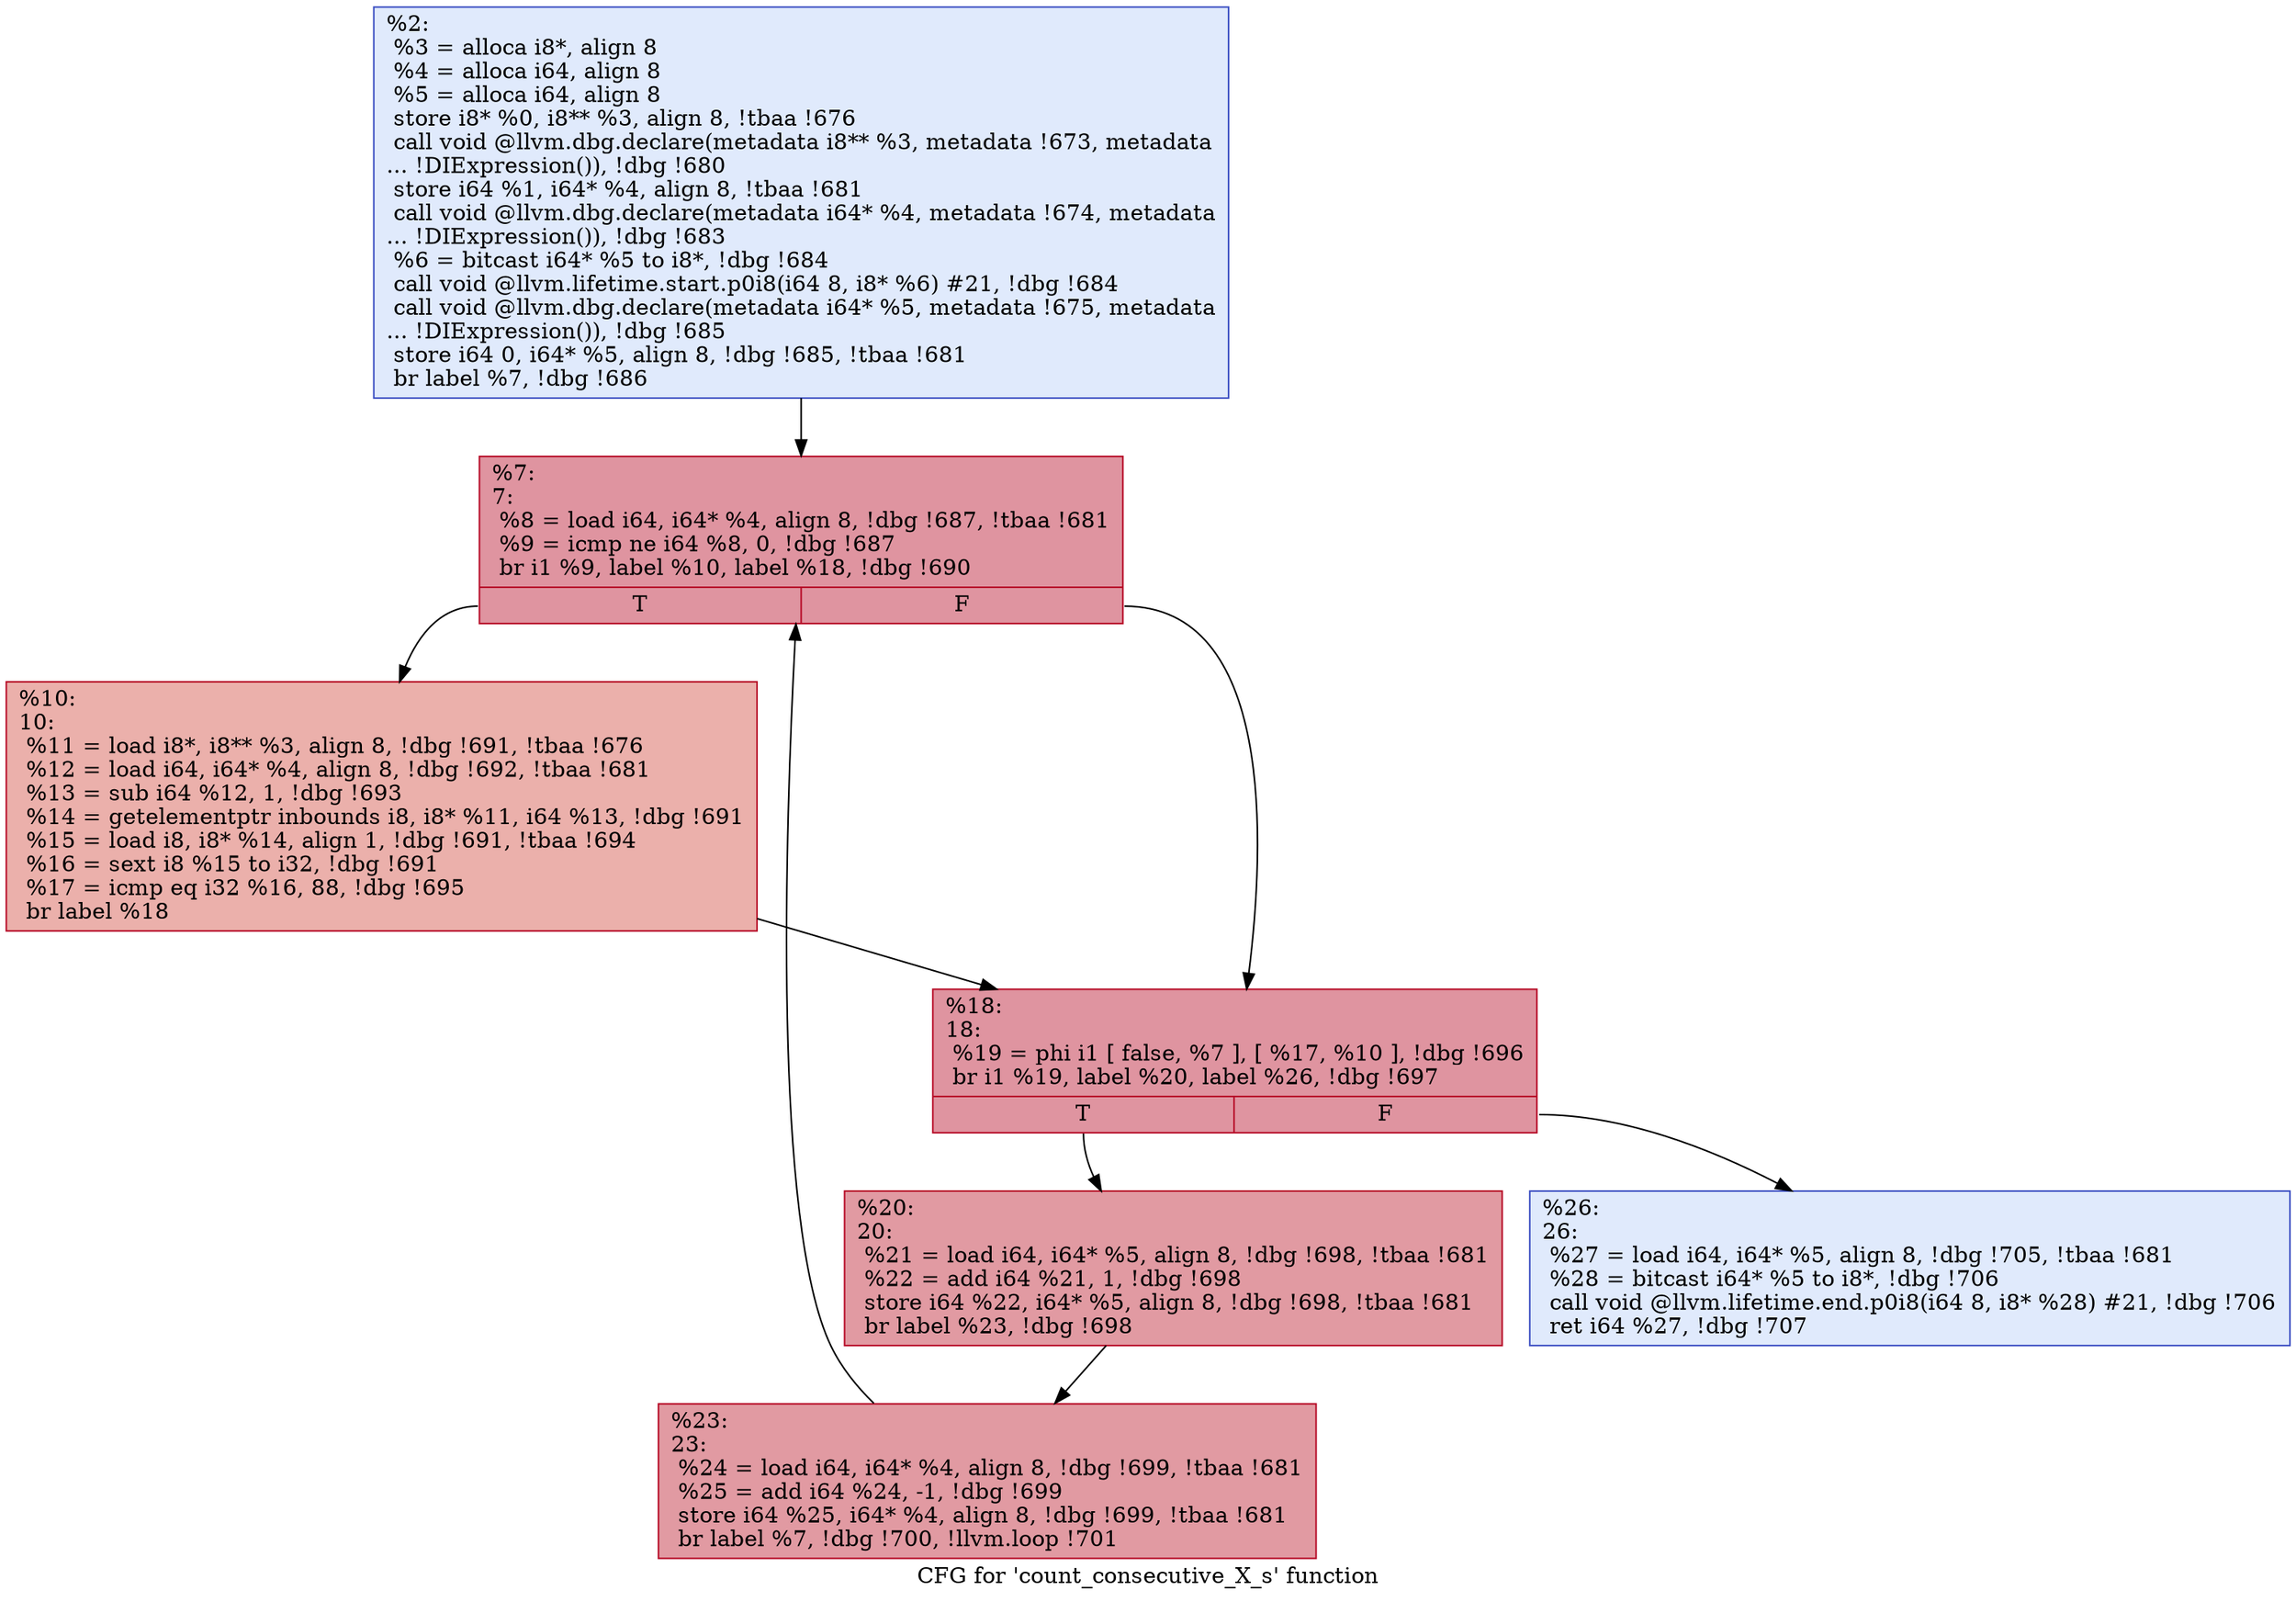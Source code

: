 digraph "CFG for 'count_consecutive_X_s' function" {
	label="CFG for 'count_consecutive_X_s' function";

	Node0x9baa30 [shape=record,color="#3d50c3ff", style=filled, fillcolor="#b9d0f970",label="{%2:\l  %3 = alloca i8*, align 8\l  %4 = alloca i64, align 8\l  %5 = alloca i64, align 8\l  store i8* %0, i8** %3, align 8, !tbaa !676\l  call void @llvm.dbg.declare(metadata i8** %3, metadata !673, metadata\l... !DIExpression()), !dbg !680\l  store i64 %1, i64* %4, align 8, !tbaa !681\l  call void @llvm.dbg.declare(metadata i64* %4, metadata !674, metadata\l... !DIExpression()), !dbg !683\l  %6 = bitcast i64* %5 to i8*, !dbg !684\l  call void @llvm.lifetime.start.p0i8(i64 8, i8* %6) #21, !dbg !684\l  call void @llvm.dbg.declare(metadata i64* %5, metadata !675, metadata\l... !DIExpression()), !dbg !685\l  store i64 0, i64* %5, align 8, !dbg !685, !tbaa !681\l  br label %7, !dbg !686\l}"];
	Node0x9baa30 -> Node0x9baac0;
	Node0x9baac0 [shape=record,color="#b70d28ff", style=filled, fillcolor="#b70d2870",label="{%7:\l7:                                                \l  %8 = load i64, i64* %4, align 8, !dbg !687, !tbaa !681\l  %9 = icmp ne i64 %8, 0, !dbg !687\l  br i1 %9, label %10, label %18, !dbg !690\l|{<s0>T|<s1>F}}"];
	Node0x9baac0:s0 -> Node0x9bab10;
	Node0x9baac0:s1 -> Node0x9bab60;
	Node0x9bab10 [shape=record,color="#b70d28ff", style=filled, fillcolor="#d24b4070",label="{%10:\l10:                                               \l  %11 = load i8*, i8** %3, align 8, !dbg !691, !tbaa !676\l  %12 = load i64, i64* %4, align 8, !dbg !692, !tbaa !681\l  %13 = sub i64 %12, 1, !dbg !693\l  %14 = getelementptr inbounds i8, i8* %11, i64 %13, !dbg !691\l  %15 = load i8, i8* %14, align 1, !dbg !691, !tbaa !694\l  %16 = sext i8 %15 to i32, !dbg !691\l  %17 = icmp eq i32 %16, 88, !dbg !695\l  br label %18\l}"];
	Node0x9bab10 -> Node0x9bab60;
	Node0x9bab60 [shape=record,color="#b70d28ff", style=filled, fillcolor="#b70d2870",label="{%18:\l18:                                               \l  %19 = phi i1 [ false, %7 ], [ %17, %10 ], !dbg !696\l  br i1 %19, label %20, label %26, !dbg !697\l|{<s0>T|<s1>F}}"];
	Node0x9bab60:s0 -> Node0x9babb0;
	Node0x9bab60:s1 -> Node0x9bac50;
	Node0x9babb0 [shape=record,color="#b70d28ff", style=filled, fillcolor="#bb1b2c70",label="{%20:\l20:                                               \l  %21 = load i64, i64* %5, align 8, !dbg !698, !tbaa !681\l  %22 = add i64 %21, 1, !dbg !698\l  store i64 %22, i64* %5, align 8, !dbg !698, !tbaa !681\l  br label %23, !dbg !698\l}"];
	Node0x9babb0 -> Node0x9bac00;
	Node0x9bac00 [shape=record,color="#b70d28ff", style=filled, fillcolor="#bb1b2c70",label="{%23:\l23:                                               \l  %24 = load i64, i64* %4, align 8, !dbg !699, !tbaa !681\l  %25 = add i64 %24, -1, !dbg !699\l  store i64 %25, i64* %4, align 8, !dbg !699, !tbaa !681\l  br label %7, !dbg !700, !llvm.loop !701\l}"];
	Node0x9bac00 -> Node0x9baac0;
	Node0x9bac50 [shape=record,color="#3d50c3ff", style=filled, fillcolor="#b9d0f970",label="{%26:\l26:                                               \l  %27 = load i64, i64* %5, align 8, !dbg !705, !tbaa !681\l  %28 = bitcast i64* %5 to i8*, !dbg !706\l  call void @llvm.lifetime.end.p0i8(i64 8, i8* %28) #21, !dbg !706\l  ret i64 %27, !dbg !707\l}"];
}
